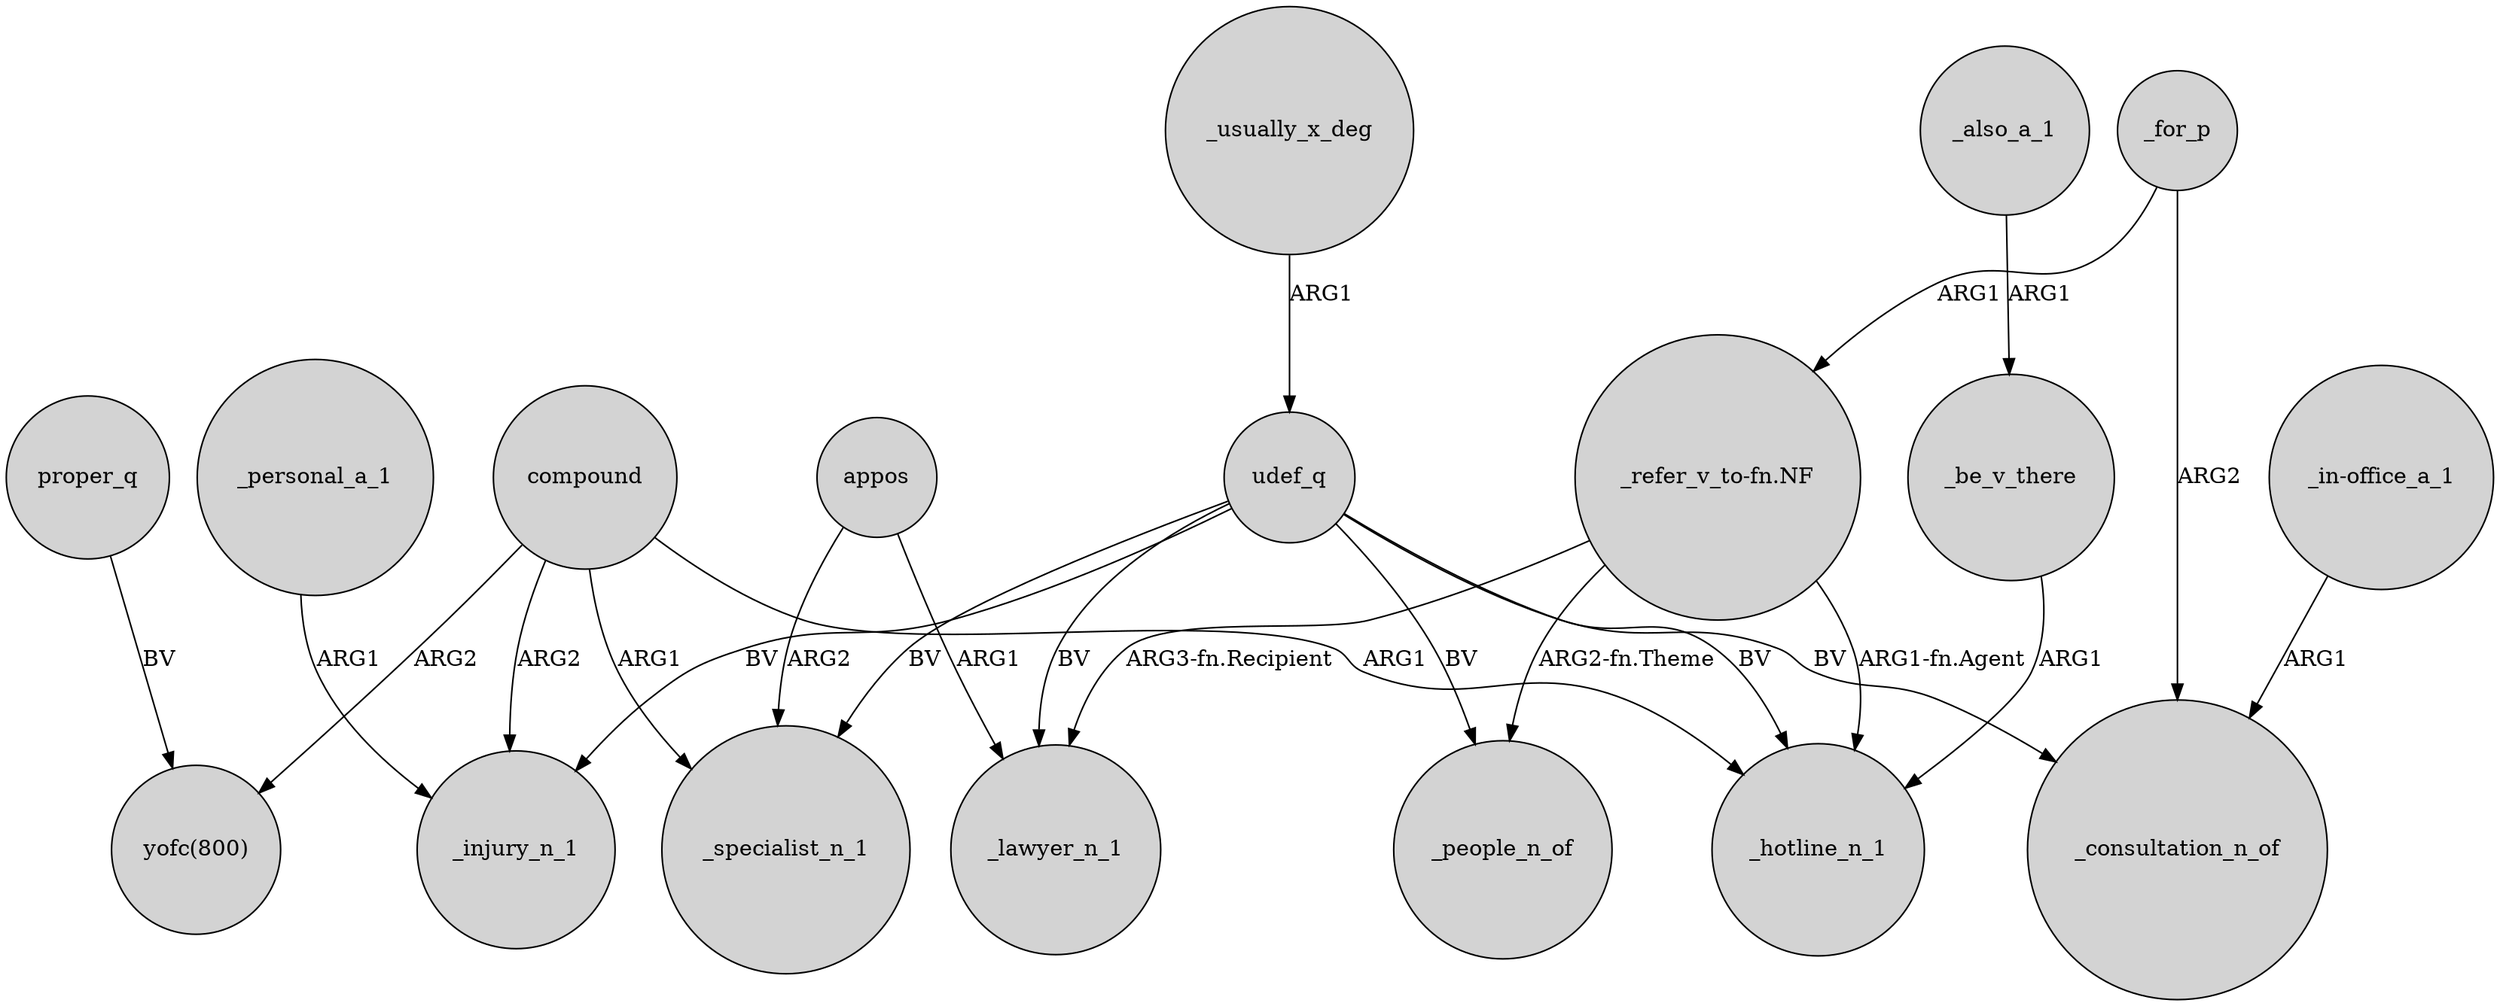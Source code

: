digraph {
	node [shape=circle style=filled]
	_usually_x_deg -> udef_q [label=ARG1]
	udef_q -> _specialist_n_1 [label=BV]
	proper_q -> "yofc(800)" [label=BV]
	compound -> _injury_n_1 [label=ARG2]
	compound -> _specialist_n_1 [label=ARG1]
	_also_a_1 -> _be_v_there [label=ARG1]
	"_refer_v_to-fn.NF" -> _people_n_of [label="ARG2-fn.Theme"]
	_be_v_there -> _hotline_n_1 [label=ARG1]
	_personal_a_1 -> _injury_n_1 [label=ARG1]
	compound -> _hotline_n_1 [label=ARG1]
	udef_q -> _people_n_of [label=BV]
	compound -> "yofc(800)" [label=ARG2]
	udef_q -> _hotline_n_1 [label=BV]
	appos -> _lawyer_n_1 [label=ARG1]
	udef_q -> _injury_n_1 [label=BV]
	udef_q -> _consultation_n_of [label=BV]
	udef_q -> _lawyer_n_1 [label=BV]
	"_refer_v_to-fn.NF" -> _hotline_n_1 [label="ARG1-fn.Agent"]
	appos -> _specialist_n_1 [label=ARG2]
	"_refer_v_to-fn.NF" -> _lawyer_n_1 [label="ARG3-fn.Recipient"]
	_for_p -> _consultation_n_of [label=ARG2]
	_for_p -> "_refer_v_to-fn.NF" [label=ARG1]
	"_in-office_a_1" -> _consultation_n_of [label=ARG1]
}
